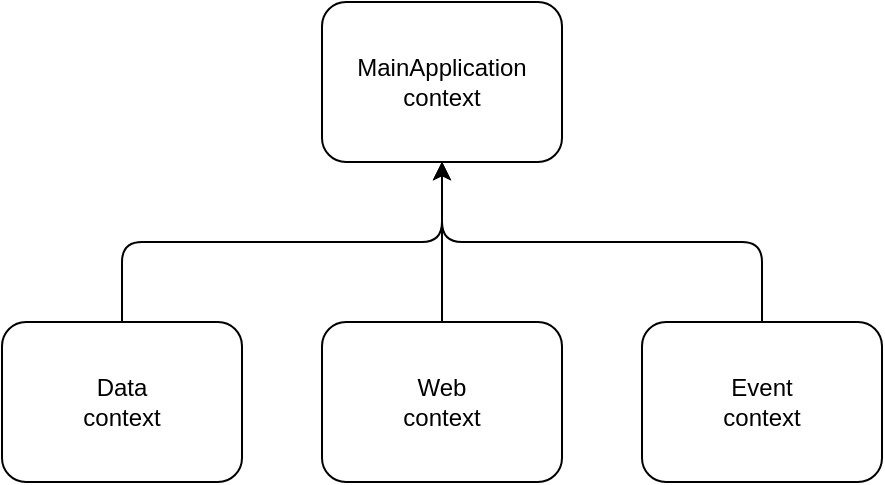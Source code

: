 <mxfile version="15.2.9" type="device"><diagram id="5h1B1vv7vs114Y3uhA9_" name="Page-1"><mxGraphModel dx="1550" dy="875" grid="1" gridSize="10" guides="1" tooltips="1" connect="1" arrows="1" fold="1" page="1" pageScale="1" pageWidth="850" pageHeight="1100" math="0" shadow="0"><root><mxCell id="0"/><mxCell id="1" parent="0"/><mxCell id="wIlhIw08PkSPNNz3l6gl-1" value="MainApplication context" style="rounded=1;whiteSpace=wrap;html=1;" parent="1" vertex="1"><mxGeometry x="360" y="80" width="120" height="80" as="geometry"/></mxCell><mxCell id="wIlhIw08PkSPNNz3l6gl-2" value="Data&lt;br&gt;context" style="rounded=1;whiteSpace=wrap;html=1;" parent="1" vertex="1"><mxGeometry x="200" y="240" width="120" height="80" as="geometry"/></mxCell><mxCell id="wIlhIw08PkSPNNz3l6gl-4" value="Web&lt;br&gt;context" style="rounded=1;whiteSpace=wrap;html=1;" parent="1" vertex="1"><mxGeometry x="360" y="240" width="120" height="80" as="geometry"/></mxCell><mxCell id="wIlhIw08PkSPNNz3l6gl-6" value="" style="endArrow=classic;html=1;exitX=0.5;exitY=0;exitDx=0;exitDy=0;entryX=0.5;entryY=1;entryDx=0;entryDy=0;" parent="1" source="wIlhIw08PkSPNNz3l6gl-2" target="wIlhIw08PkSPNNz3l6gl-1" edge="1"><mxGeometry width="50" height="50" relative="1" as="geometry"><mxPoint x="400" y="390" as="sourcePoint"/><mxPoint x="450" y="340" as="targetPoint"/><Array as="points"><mxPoint x="260" y="200"/><mxPoint x="420" y="200"/></Array></mxGeometry></mxCell><mxCell id="wIlhIw08PkSPNNz3l6gl-7" value="" style="endArrow=classic;html=1;exitX=0.5;exitY=0;exitDx=0;exitDy=0;entryX=0.5;entryY=1;entryDx=0;entryDy=0;" parent="1" source="wIlhIw08PkSPNNz3l6gl-4" target="wIlhIw08PkSPNNz3l6gl-1" edge="1"><mxGeometry width="50" height="50" relative="1" as="geometry"><mxPoint x="400" y="390" as="sourcePoint"/><mxPoint x="450" y="340" as="targetPoint"/></mxGeometry></mxCell><mxCell id="PfzgJKEe7LNnA2ksvDn8-1" value="Event&lt;br&gt;context" style="rounded=1;whiteSpace=wrap;html=1;" vertex="1" parent="1"><mxGeometry x="520" y="240" width="120" height="80" as="geometry"/></mxCell><mxCell id="PfzgJKEe7LNnA2ksvDn8-2" value="" style="endArrow=classic;html=1;exitX=0.5;exitY=0;exitDx=0;exitDy=0;" edge="1" parent="1" source="PfzgJKEe7LNnA2ksvDn8-1"><mxGeometry width="50" height="50" relative="1" as="geometry"><mxPoint x="400" y="420" as="sourcePoint"/><mxPoint x="420" y="160" as="targetPoint"/><Array as="points"><mxPoint x="580" y="200"/><mxPoint x="420" y="200"/></Array></mxGeometry></mxCell></root></mxGraphModel></diagram></mxfile>